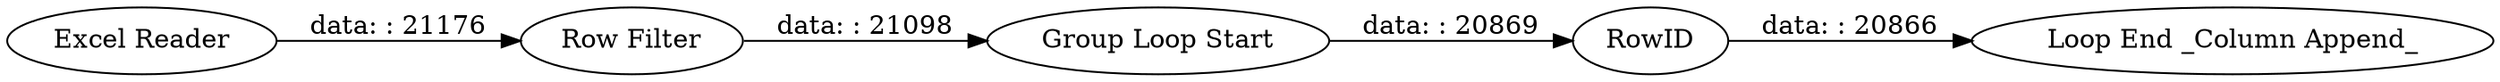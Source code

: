 digraph {
	"8330129807553548338_4" [label=RowID]
	"8330129807553548338_2" [label="Row Filter"]
	"8330129807553548338_5" [label="Loop End _Column Append_"]
	"8330129807553548338_1" [label="Excel Reader"]
	"8330129807553548338_3" [label="Group Loop Start"]
	"8330129807553548338_2" -> "8330129807553548338_3" [label="data: : 21098"]
	"8330129807553548338_4" -> "8330129807553548338_5" [label="data: : 20866"]
	"8330129807553548338_3" -> "8330129807553548338_4" [label="data: : 20869"]
	"8330129807553548338_1" -> "8330129807553548338_2" [label="data: : 21176"]
	rankdir=LR
}
